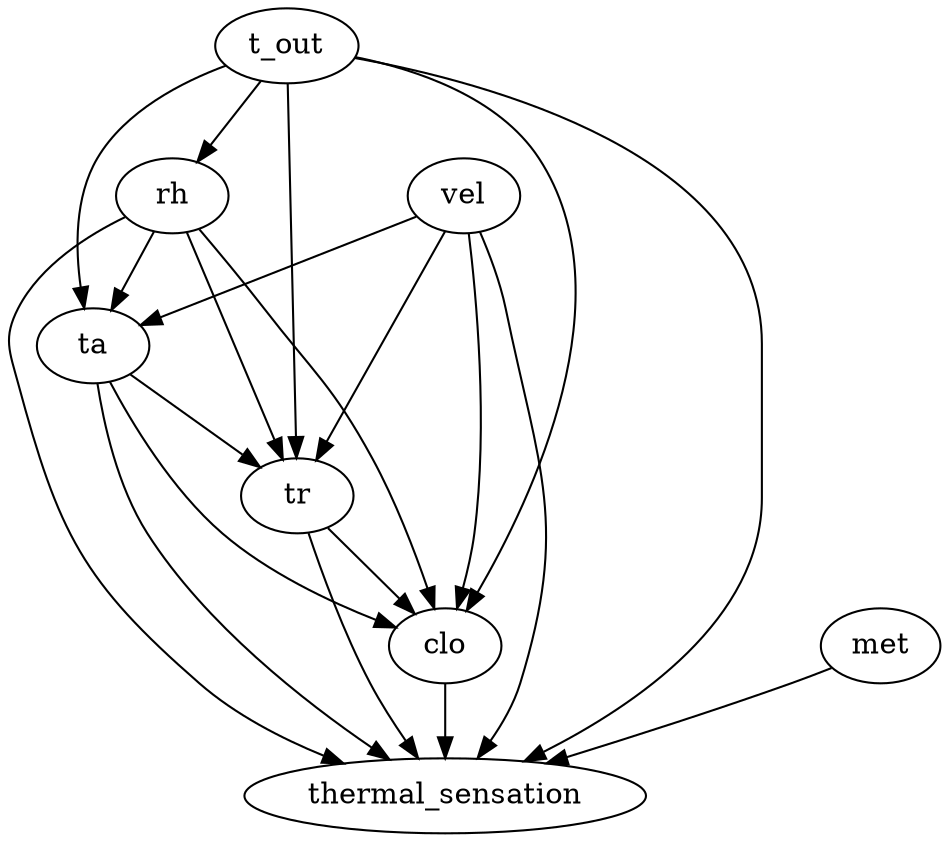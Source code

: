digraph {
	ta -> tr
	vel -> ta
	rh -> ta
	ta -> clo
	ta -> thermal_sensation
	vel -> tr
	rh -> tr
	tr -> clo
	tr -> thermal_sensation
	vel -> clo
	vel -> thermal_sensation
	rh -> clo
	rh -> thermal_sensation
	met -> thermal_sensation
	clo -> thermal_sensation
	t_out -> ta
	t_out -> tr
	t_out -> rh
	t_out -> clo
	t_out -> thermal_sensation
}
